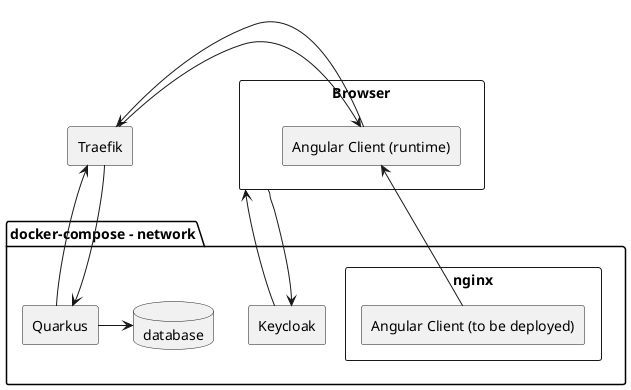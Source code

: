 @startuml
@startuml

rectangle Browser {
    rectangle "Angular Client (runtime)" as client
}

rectangle Traefik

client <-down- Traefik
client -down-> Traefik

package "docker-compose - network" {

    rectangle Quarkus

    rectangle Keycloak

    database database

    rectangle nginx {
        rectangle "Angular Client (to be deployed)" as server
    }

}

Traefik <-- Quarkus
Traefik --> Quarkus

Keycloak --> Browser
Browser --> Keycloak
server --> client
Quarkus -left-> database

@enduml